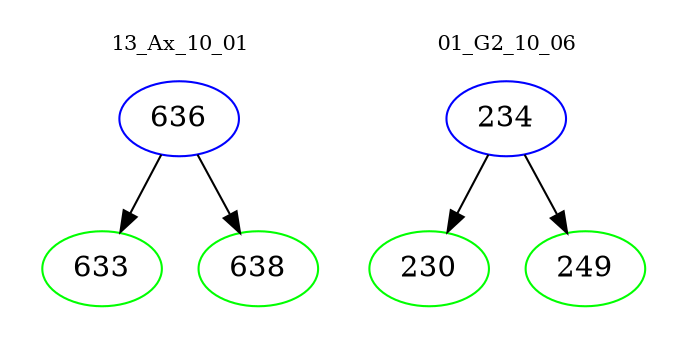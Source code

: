 digraph{
subgraph cluster_0 {
color = white
label = "13_Ax_10_01";
fontsize=10;
T0_636 [label="636", color="blue"]
T0_636 -> T0_633 [color="black"]
T0_633 [label="633", color="green"]
T0_636 -> T0_638 [color="black"]
T0_638 [label="638", color="green"]
}
subgraph cluster_1 {
color = white
label = "01_G2_10_06";
fontsize=10;
T1_234 [label="234", color="blue"]
T1_234 -> T1_230 [color="black"]
T1_230 [label="230", color="green"]
T1_234 -> T1_249 [color="black"]
T1_249 [label="249", color="green"]
}
}
